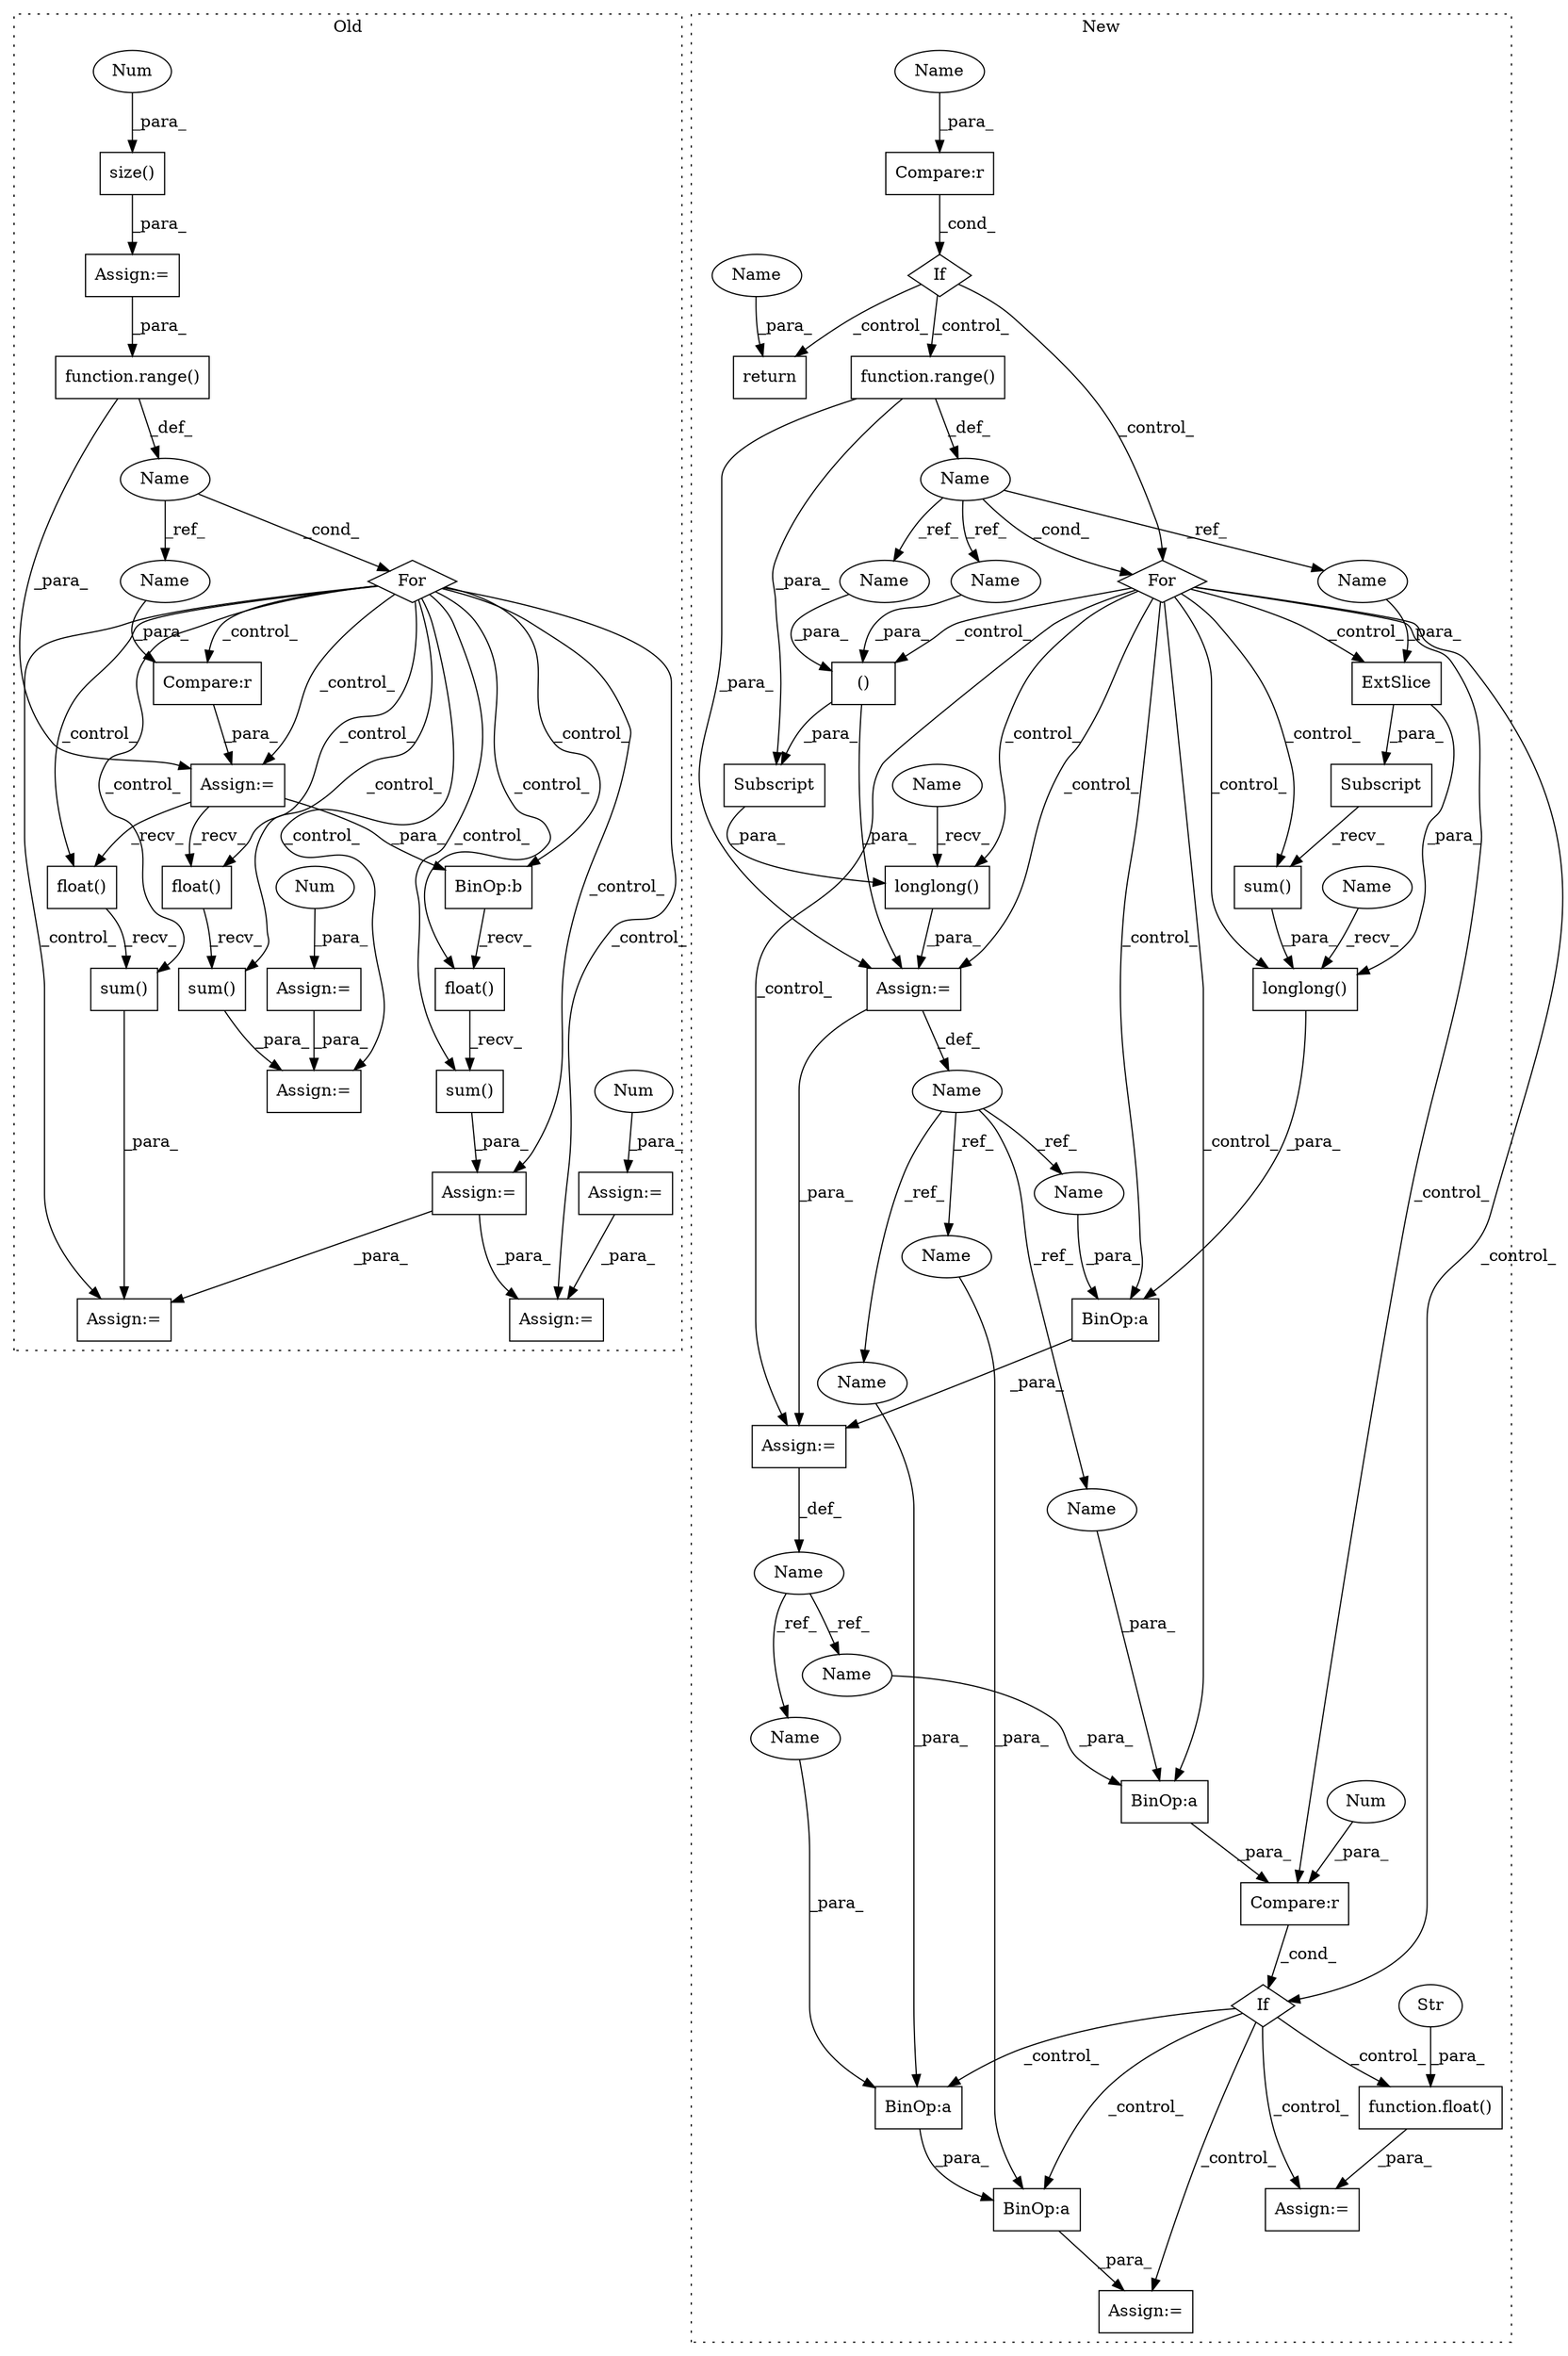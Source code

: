 digraph G {
subgraph cluster0 {
1 [label="For" a="107" s="1868,1899" l="4,14" shape="diamond"];
5 [label="Assign:=" a="68" s="2092" l="4" shape="box"];
6 [label="Name" a="87" s="1872" l="5" shape="ellipse"];
16 [label="function.range()" a="75" s="1881,1898" l="6,1" shape="box"];
18 [label="sum()" a="75" s="2144" l="24" shape="box"];
25 [label="BinOp:b" a="82" s="1989" l="3" shape="box"];
26 [label="sum()" a="75" s="1975" l="42" shape="box"];
31 [label="Compare:r" a="40" s="1926" l="15" shape="box"];
36 [label="Assign:=" a="68" s="1923" l="3" shape="box"];
37 [label="Assign:=" a="68" s="2140" l="4" shape="box"];
39 [label="Assign:=" a="68" s="1670" l="3" shape="box"];
40 [label="sum()" a="75" s="2096" l="24" shape="box"];
41 [label="float()" a="75" s="2096" l="18" shape="box"];
42 [label="Assign:=" a="68" s="2039" l="4" shape="box"];
43 [label="float()" a="75" s="2144" l="18" shape="box"];
44 [label="Assign:=" a="68" s="1972" l="3" shape="box"];
45 [label="float()" a="75" s="1975" l="36" shape="box"];
46 [label="Assign:=" a="68" s="1832" l="3" shape="box"];
47 [label="Num" a="76" s="1835" l="1" shape="ellipse"];
48 [label="Assign:=" a="68" s="1854" l="3" shape="box"];
49 [label="Num" a="76" s="1857" l="1" shape="ellipse"];
50 [label="size()" a="75" s="1673,1687" l="12,1" shape="box"];
51 [label="Num" a="76" s="1685" l="2" shape="ellipse"];
57 [label="Name" a="87" s="1936" l="5" shape="ellipse"];
label = "Old";
style="dotted";
}
subgraph cluster1 {
2 [label="If" a="96" s="1416" l="3" shape="diamond"];
3 [label="Compare:r" a="40" s="1419" l="12" shape="box"];
4 [label="Assign:=" a="68" s="1505" l="3" shape="box"];
7 [label="Assign:=" a="68" s="1452" l="3" shape="box"];
8 [label="For" a="107" s="1226,1262" l="4,14" shape="diamond"];
9 [label="Name" a="87" s="1230" l="5" shape="ellipse"];
10 [label="Num" a="76" s="1430" l="1" shape="ellipse"];
11 [label="If" a="96" s="1141" l="3" shape="diamond"];
12 [label="Compare:r" a="40" s="1144" l="29" shape="box"];
13 [label="()" a="54" s="1320" l="7" shape="box"];
14 [label="BinOp:a" a="82" s="1421" l="3" shape="box"];
15 [label="function.range()" a="75" s="1239,1261" l="6,1" shape="box"];
17 [label="BinOp:a" a="82" s="1510" l="3" shape="box"];
19 [label="sum()" a="75" s="1359" l="37" shape="box"];
20 [label="BinOp:a" a="82" s="1516" l="3" shape="box"];
21 [label="Name" a="87" s="1342" l="2" shape="ellipse"];
22 [label="Name" a="87" s="1276" l="2" shape="ellipse"];
23 [label="BinOp:a" a="82" s="1397" l="3" shape="box"];
24 [label="Subscript" a="63" s="1293,0" l="35,0" shape="box"];
27 [label="longlong()" a="75" s="1347,1396" l="12,1" shape="box"];
28 [label="longlong()" a="75" s="1281,1328" l="12,1" shape="box"];
29 [label="Subscript" a="63" s="1359,0" l="31,0" shape="box"];
30 [label="return" a="93" s="1187" l="7" shape="box"];
32 [label="function.float()" a="75" s="1455,1466" l="6,1" shape="box"];
33 [label="Str" a="66" s="1461" l="5" shape="ellipse"];
34 [label="ExtSlice" a="85" s="1359" l="4" shape="box"];
35 [label="Assign:=" a="68" s="1344" l="3" shape="box"];
38 [label="Assign:=" a="68" s="1278" l="3" shape="box"];
52 [label="Name" a="87" s="1424" l="2" shape="ellipse"];
53 [label="Name" a="87" s="1519" l="2" shape="ellipse"];
54 [label="Name" a="87" s="1315" l="5" shape="ellipse"];
55 [label="Name" a="87" s="1322" l="5" shape="ellipse"];
56 [label="Name" a="87" s="1381" l="5" shape="ellipse"];
58 [label="Name" a="87" s="1400" l="2" shape="ellipse"];
59 [label="Name" a="87" s="1508" l="2" shape="ellipse"];
60 [label="Name" a="87" s="1514" l="2" shape="ellipse"];
61 [label="Name" a="87" s="1419" l="2" shape="ellipse"];
62 [label="Name" a="87" s="1194" l="4" shape="ellipse"];
63 [label="Name" a="87" s="1169" l="4" shape="ellipse"];
64 [label="Name" a="87" s="1281" l="2" shape="ellipse"];
65 [label="Name" a="87" s="1347" l="2" shape="ellipse"];
label = "New";
style="dotted";
}
1 -> 41 [label="_control_"];
1 -> 43 [label="_control_"];
1 -> 31 [label="_control_"];
1 -> 18 [label="_control_"];
1 -> 25 [label="_control_"];
1 -> 36 [label="_control_"];
1 -> 42 [label="_control_"];
1 -> 37 [label="_control_"];
1 -> 26 [label="_control_"];
1 -> 44 [label="_control_"];
1 -> 5 [label="_control_"];
1 -> 40 [label="_control_"];
1 -> 45 [label="_control_"];
2 -> 4 [label="_control_"];
2 -> 7 [label="_control_"];
2 -> 32 [label="_control_"];
2 -> 20 [label="_control_"];
2 -> 17 [label="_control_"];
3 -> 2 [label="_cond_"];
6 -> 1 [label="_cond_"];
6 -> 57 [label="_ref_"];
8 -> 34 [label="_control_"];
8 -> 13 [label="_control_"];
8 -> 19 [label="_control_"];
8 -> 35 [label="_control_"];
8 -> 23 [label="_control_"];
8 -> 2 [label="_control_"];
8 -> 3 [label="_control_"];
8 -> 38 [label="_control_"];
8 -> 28 [label="_control_"];
8 -> 14 [label="_control_"];
8 -> 27 [label="_control_"];
9 -> 54 [label="_ref_"];
9 -> 8 [label="_cond_"];
9 -> 56 [label="_ref_"];
9 -> 55 [label="_ref_"];
10 -> 3 [label="_para_"];
11 -> 30 [label="_control_"];
11 -> 8 [label="_control_"];
11 -> 15 [label="_control_"];
12 -> 11 [label="_cond_"];
13 -> 24 [label="_para_"];
13 -> 38 [label="_para_"];
14 -> 3 [label="_para_"];
15 -> 38 [label="_para_"];
15 -> 9 [label="_def_"];
15 -> 24 [label="_para_"];
16 -> 6 [label="_def_"];
16 -> 36 [label="_para_"];
17 -> 4 [label="_para_"];
18 -> 37 [label="_para_"];
19 -> 27 [label="_para_"];
20 -> 17 [label="_para_"];
21 -> 53 [label="_ref_"];
21 -> 52 [label="_ref_"];
22 -> 58 [label="_ref_"];
22 -> 60 [label="_ref_"];
22 -> 61 [label="_ref_"];
22 -> 59 [label="_ref_"];
23 -> 35 [label="_para_"];
24 -> 28 [label="_para_"];
25 -> 45 [label="_recv_"];
26 -> 44 [label="_para_"];
27 -> 23 [label="_para_"];
28 -> 38 [label="_para_"];
29 -> 19 [label="_recv_"];
31 -> 36 [label="_para_"];
32 -> 7 [label="_para_"];
33 -> 32 [label="_para_"];
34 -> 29 [label="_para_"];
34 -> 27 [label="_para_"];
35 -> 21 [label="_def_"];
36 -> 41 [label="_recv_"];
36 -> 43 [label="_recv_"];
36 -> 25 [label="_para_"];
38 -> 22 [label="_def_"];
38 -> 35 [label="_para_"];
39 -> 16 [label="_para_"];
40 -> 5 [label="_para_"];
41 -> 40 [label="_recv_"];
43 -> 18 [label="_recv_"];
44 -> 42 [label="_para_"];
44 -> 5 [label="_para_"];
45 -> 26 [label="_recv_"];
46 -> 37 [label="_para_"];
47 -> 46 [label="_para_"];
48 -> 42 [label="_para_"];
49 -> 48 [label="_para_"];
50 -> 39 [label="_para_"];
51 -> 50 [label="_para_"];
52 -> 14 [label="_para_"];
53 -> 20 [label="_para_"];
54 -> 13 [label="_para_"];
55 -> 13 [label="_para_"];
56 -> 34 [label="_para_"];
57 -> 31 [label="_para_"];
58 -> 23 [label="_para_"];
59 -> 17 [label="_para_"];
60 -> 20 [label="_para_"];
61 -> 14 [label="_para_"];
62 -> 30 [label="_para_"];
63 -> 12 [label="_para_"];
64 -> 28 [label="_recv_"];
65 -> 27 [label="_recv_"];
}